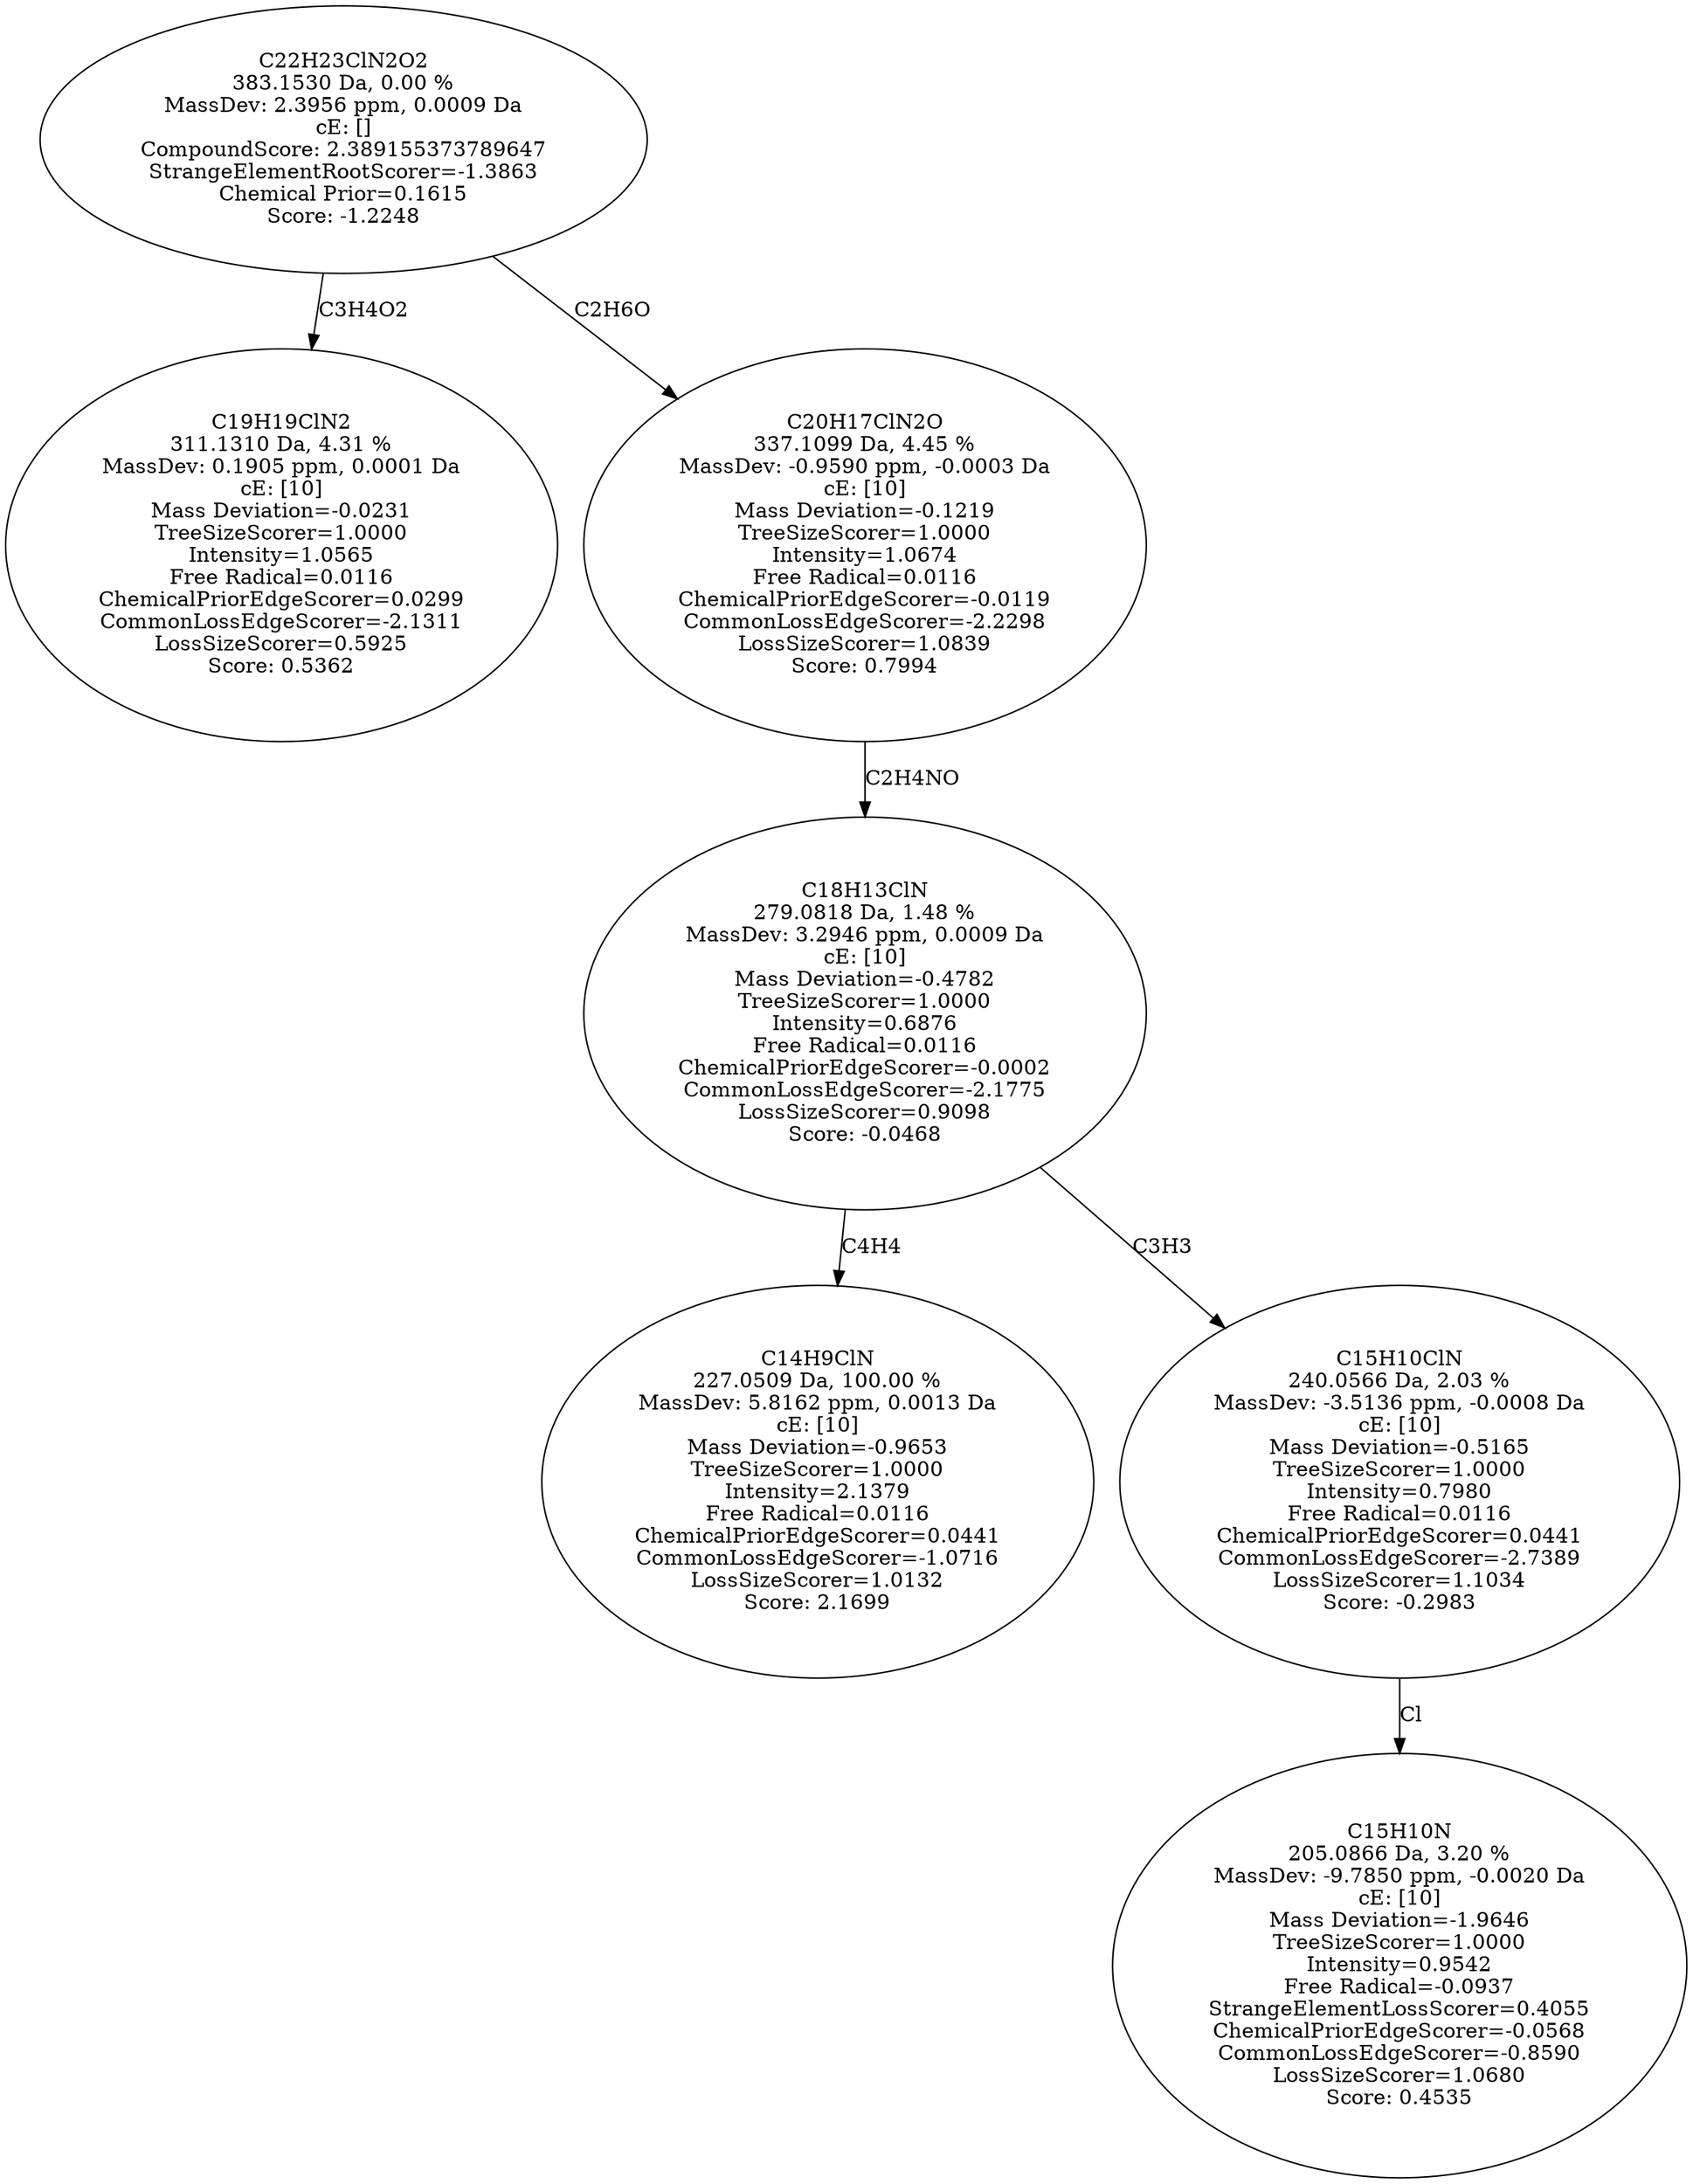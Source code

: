 strict digraph {
v1 [label="C19H19ClN2\n311.1310 Da, 4.31 %\nMassDev: 0.1905 ppm, 0.0001 Da\ncE: [10]\nMass Deviation=-0.0231\nTreeSizeScorer=1.0000\nIntensity=1.0565\nFree Radical=0.0116\nChemicalPriorEdgeScorer=0.0299\nCommonLossEdgeScorer=-2.1311\nLossSizeScorer=0.5925\nScore: 0.5362"];
v2 [label="C14H9ClN\n227.0509 Da, 100.00 %\nMassDev: 5.8162 ppm, 0.0013 Da\ncE: [10]\nMass Deviation=-0.9653\nTreeSizeScorer=1.0000\nIntensity=2.1379\nFree Radical=0.0116\nChemicalPriorEdgeScorer=0.0441\nCommonLossEdgeScorer=-1.0716\nLossSizeScorer=1.0132\nScore: 2.1699"];
v3 [label="C15H10N\n205.0866 Da, 3.20 %\nMassDev: -9.7850 ppm, -0.0020 Da\ncE: [10]\nMass Deviation=-1.9646\nTreeSizeScorer=1.0000\nIntensity=0.9542\nFree Radical=-0.0937\nStrangeElementLossScorer=0.4055\nChemicalPriorEdgeScorer=-0.0568\nCommonLossEdgeScorer=-0.8590\nLossSizeScorer=1.0680\nScore: 0.4535"];
v4 [label="C15H10ClN\n240.0566 Da, 2.03 %\nMassDev: -3.5136 ppm, -0.0008 Da\ncE: [10]\nMass Deviation=-0.5165\nTreeSizeScorer=1.0000\nIntensity=0.7980\nFree Radical=0.0116\nChemicalPriorEdgeScorer=0.0441\nCommonLossEdgeScorer=-2.7389\nLossSizeScorer=1.1034\nScore: -0.2983"];
v5 [label="C18H13ClN\n279.0818 Da, 1.48 %\nMassDev: 3.2946 ppm, 0.0009 Da\ncE: [10]\nMass Deviation=-0.4782\nTreeSizeScorer=1.0000\nIntensity=0.6876\nFree Radical=0.0116\nChemicalPriorEdgeScorer=-0.0002\nCommonLossEdgeScorer=-2.1775\nLossSizeScorer=0.9098\nScore: -0.0468"];
v6 [label="C20H17ClN2O\n337.1099 Da, 4.45 %\nMassDev: -0.9590 ppm, -0.0003 Da\ncE: [10]\nMass Deviation=-0.1219\nTreeSizeScorer=1.0000\nIntensity=1.0674\nFree Radical=0.0116\nChemicalPriorEdgeScorer=-0.0119\nCommonLossEdgeScorer=-2.2298\nLossSizeScorer=1.0839\nScore: 0.7994"];
v7 [label="C22H23ClN2O2\n383.1530 Da, 0.00 %\nMassDev: 2.3956 ppm, 0.0009 Da\ncE: []\nCompoundScore: 2.389155373789647\nStrangeElementRootScorer=-1.3863\nChemical Prior=0.1615\nScore: -1.2248"];
v7 -> v1 [label="C3H4O2"];
v5 -> v2 [label="C4H4"];
v4 -> v3 [label="Cl"];
v5 -> v4 [label="C3H3"];
v6 -> v5 [label="C2H4NO"];
v7 -> v6 [label="C2H6O"];
}